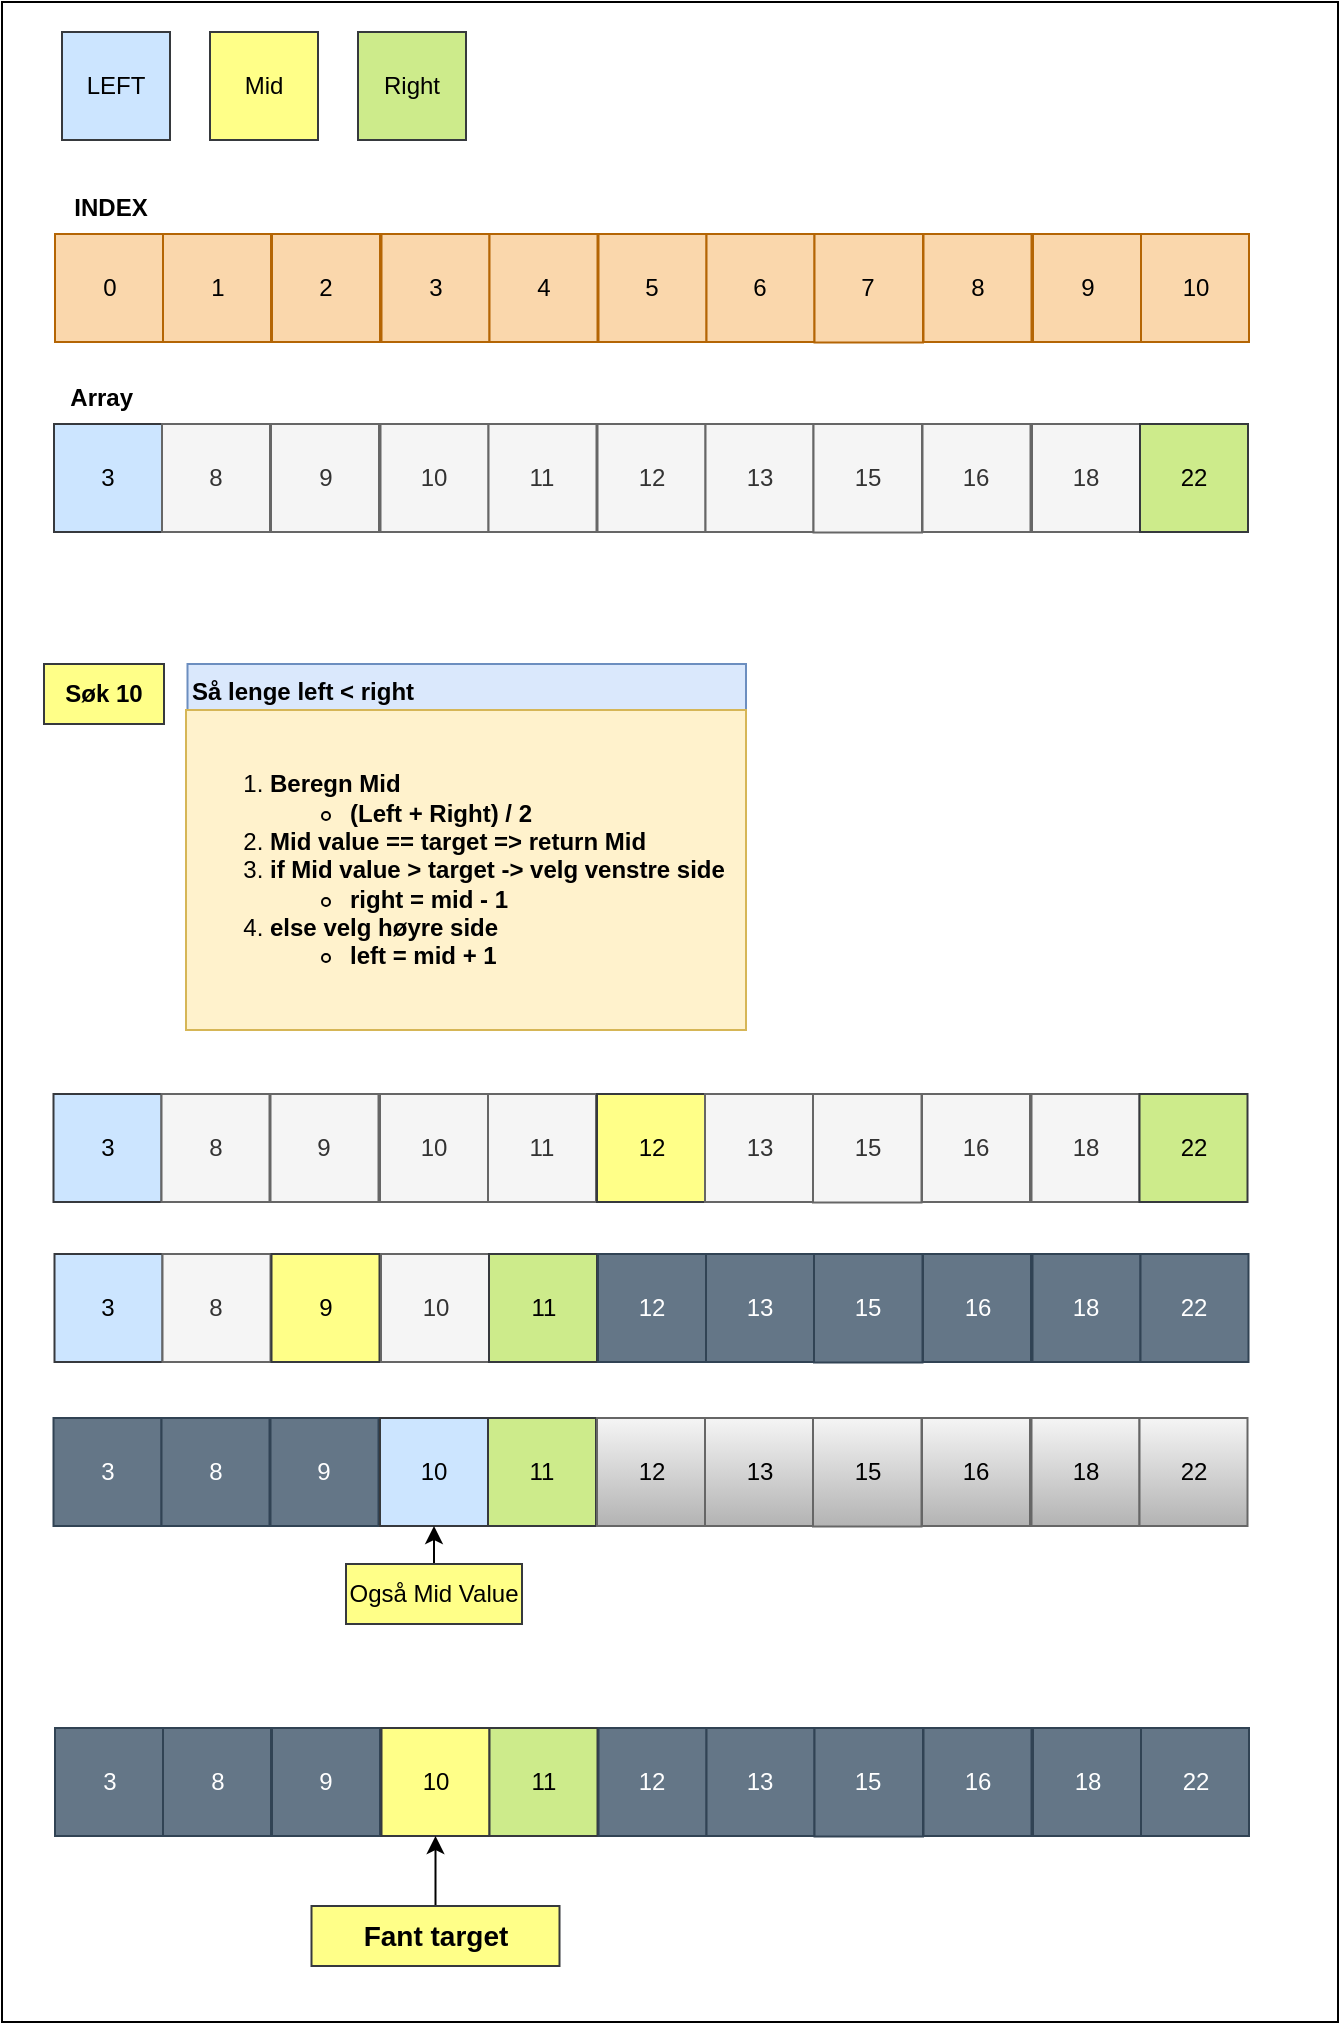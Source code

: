 <mxfile>
    <diagram id="KV6H23iqa5nY0cwmGEIF" name="Page-1">
        <mxGraphModel dx="390" dy="1059" grid="0" gridSize="10" guides="1" tooltips="1" connect="1" arrows="1" fold="1" page="0" pageScale="1" pageWidth="850" pageHeight="1100" math="0" shadow="0">
            <root>
                <mxCell id="0"/>
                <mxCell id="1" parent="0"/>
                <mxCell id="113" value="" style="rounded=0;whiteSpace=wrap;html=1;" vertex="1" parent="1">
                    <mxGeometry x="446" y="-178" width="668" height="1010" as="geometry"/>
                </mxCell>
                <mxCell id="2" value="3" style="whiteSpace=wrap;html=1;aspect=fixed;fillColor=#cce5ff;strokeColor=#36393d;" vertex="1" parent="1">
                    <mxGeometry x="472" y="33" width="54" height="54" as="geometry"/>
                </mxCell>
                <mxCell id="3" value="8" style="whiteSpace=wrap;html=1;aspect=fixed;fillColor=#f5f5f5;fontColor=#333333;strokeColor=#666666;" vertex="1" parent="1">
                    <mxGeometry x="526" y="33" width="54" height="54" as="geometry"/>
                </mxCell>
                <mxCell id="4" value="9" style="whiteSpace=wrap;html=1;aspect=fixed;fillColor=#f5f5f5;fontColor=#333333;strokeColor=#666666;" vertex="1" parent="1">
                    <mxGeometry x="580.5" y="33" width="54" height="54" as="geometry"/>
                </mxCell>
                <mxCell id="5" value="10" style="whiteSpace=wrap;html=1;aspect=fixed;fillColor=#f5f5f5;fontColor=#333333;strokeColor=#666666;" vertex="1" parent="1">
                    <mxGeometry x="635.25" y="33" width="54" height="54" as="geometry"/>
                </mxCell>
                <mxCell id="6" value="11" style="whiteSpace=wrap;html=1;aspect=fixed;fillColor=#f5f5f5;fontColor=#333333;strokeColor=#666666;" vertex="1" parent="1">
                    <mxGeometry x="689.25" y="33" width="54" height="54" as="geometry"/>
                </mxCell>
                <mxCell id="7" value="12" style="whiteSpace=wrap;html=1;aspect=fixed;fillColor=#f5f5f5;strokeColor=#666666;fontColor=#333333;" vertex="1" parent="1">
                    <mxGeometry x="743.75" y="33" width="54" height="54" as="geometry"/>
                </mxCell>
                <mxCell id="8" value="13" style="whiteSpace=wrap;html=1;aspect=fixed;fillColor=#f5f5f5;fontColor=#333333;strokeColor=#666666;" vertex="1" parent="1">
                    <mxGeometry x="797.75" y="33" width="54" height="54" as="geometry"/>
                </mxCell>
                <mxCell id="9" value="15" style="whiteSpace=wrap;html=1;aspect=fixed;fillColor=#f5f5f5;fontColor=#333333;strokeColor=#666666;" vertex="1" parent="1">
                    <mxGeometry x="851.75" y="33" width="54.25" height="54.25" as="geometry"/>
                </mxCell>
                <mxCell id="10" value="16" style="whiteSpace=wrap;html=1;aspect=fixed;fillColor=#f5f5f5;fontColor=#333333;strokeColor=#666666;" vertex="1" parent="1">
                    <mxGeometry x="906.25" y="33" width="54" height="54" as="geometry"/>
                </mxCell>
                <mxCell id="11" value="18" style="whiteSpace=wrap;html=1;aspect=fixed;fillColor=#f5f5f5;fontColor=#333333;strokeColor=#666666;" vertex="1" parent="1">
                    <mxGeometry x="961" y="33" width="54" height="54" as="geometry"/>
                </mxCell>
                <mxCell id="12" value="22" style="whiteSpace=wrap;html=1;aspect=fixed;fillColor=#cdeb8b;strokeColor=#36393d;" vertex="1" parent="1">
                    <mxGeometry x="1015" y="33" width="54" height="54" as="geometry"/>
                </mxCell>
                <mxCell id="13" value="0" style="whiteSpace=wrap;html=1;aspect=fixed;fillColor=#fad7ac;strokeColor=#b46504;" vertex="1" parent="1">
                    <mxGeometry x="472.5" y="-62" width="54" height="54" as="geometry"/>
                </mxCell>
                <mxCell id="14" value="1" style="whiteSpace=wrap;html=1;aspect=fixed;fillColor=#fad7ac;strokeColor=#b46504;" vertex="1" parent="1">
                    <mxGeometry x="526.5" y="-62" width="54" height="54" as="geometry"/>
                </mxCell>
                <mxCell id="15" value="2" style="whiteSpace=wrap;html=1;aspect=fixed;fillColor=#fad7ac;strokeColor=#b46504;" vertex="1" parent="1">
                    <mxGeometry x="581" y="-62" width="54" height="54" as="geometry"/>
                </mxCell>
                <mxCell id="16" value="3" style="whiteSpace=wrap;html=1;aspect=fixed;fillColor=#fad7ac;strokeColor=#b46504;" vertex="1" parent="1">
                    <mxGeometry x="635.75" y="-62" width="54" height="54" as="geometry"/>
                </mxCell>
                <mxCell id="17" value="4" style="whiteSpace=wrap;html=1;aspect=fixed;fillColor=#fad7ac;strokeColor=#b46504;" vertex="1" parent="1">
                    <mxGeometry x="689.75" y="-62" width="54" height="54" as="geometry"/>
                </mxCell>
                <mxCell id="18" value="5" style="whiteSpace=wrap;html=1;aspect=fixed;fillColor=#fad7ac;strokeColor=#b46504;" vertex="1" parent="1">
                    <mxGeometry x="744.25" y="-62" width="54" height="54" as="geometry"/>
                </mxCell>
                <mxCell id="19" value="6" style="whiteSpace=wrap;html=1;aspect=fixed;fillColor=#fad7ac;strokeColor=#b46504;" vertex="1" parent="1">
                    <mxGeometry x="798.25" y="-62" width="54" height="54" as="geometry"/>
                </mxCell>
                <mxCell id="20" value="7" style="whiteSpace=wrap;html=1;aspect=fixed;fillColor=#fad7ac;strokeColor=#b46504;" vertex="1" parent="1">
                    <mxGeometry x="852.25" y="-62" width="54.25" height="54.25" as="geometry"/>
                </mxCell>
                <mxCell id="21" value="8" style="whiteSpace=wrap;html=1;aspect=fixed;fillColor=#fad7ac;strokeColor=#b46504;" vertex="1" parent="1">
                    <mxGeometry x="906.75" y="-62" width="54" height="54" as="geometry"/>
                </mxCell>
                <mxCell id="22" value="9" style="whiteSpace=wrap;html=1;aspect=fixed;fillColor=#fad7ac;strokeColor=#b46504;" vertex="1" parent="1">
                    <mxGeometry x="961.5" y="-62" width="54" height="54" as="geometry"/>
                </mxCell>
                <mxCell id="23" value="10" style="whiteSpace=wrap;html=1;aspect=fixed;fillColor=#fad7ac;strokeColor=#b46504;" vertex="1" parent="1">
                    <mxGeometry x="1015.5" y="-62" width="54" height="54" as="geometry"/>
                </mxCell>
                <mxCell id="24" value="&lt;b&gt;INDEX&lt;/b&gt;" style="text;html=1;align=center;verticalAlign=middle;resizable=0;points=[];autosize=1;strokeColor=none;fillColor=none;" vertex="1" parent="1">
                    <mxGeometry x="472" y="-88" width="55" height="26" as="geometry"/>
                </mxCell>
                <mxCell id="35" value="3" style="whiteSpace=wrap;html=1;aspect=fixed;fillColor=#cce5ff;strokeColor=#36393d;" vertex="1" parent="1">
                    <mxGeometry x="471.75" y="368" width="54" height="54" as="geometry"/>
                </mxCell>
                <mxCell id="36" value="8" style="whiteSpace=wrap;html=1;aspect=fixed;fillColor=#f5f5f5;fontColor=#333333;strokeColor=#666666;" vertex="1" parent="1">
                    <mxGeometry x="525.75" y="368" width="54" height="54" as="geometry"/>
                </mxCell>
                <mxCell id="37" value="9" style="whiteSpace=wrap;html=1;aspect=fixed;fillColor=#f5f5f5;fontColor=#333333;strokeColor=#666666;" vertex="1" parent="1">
                    <mxGeometry x="580.25" y="368" width="54" height="54" as="geometry"/>
                </mxCell>
                <mxCell id="38" value="10" style="whiteSpace=wrap;html=1;aspect=fixed;fillColor=#f5f5f5;fontColor=#333333;strokeColor=#666666;" vertex="1" parent="1">
                    <mxGeometry x="635" y="368" width="54" height="54" as="geometry"/>
                </mxCell>
                <mxCell id="39" value="11" style="whiteSpace=wrap;html=1;aspect=fixed;fillColor=#f5f5f5;fontColor=#333333;strokeColor=#666666;" vertex="1" parent="1">
                    <mxGeometry x="689" y="368" width="54" height="54" as="geometry"/>
                </mxCell>
                <mxCell id="40" value="12" style="whiteSpace=wrap;html=1;aspect=fixed;fillColor=#ffff88;strokeColor=#36393d;" vertex="1" parent="1">
                    <mxGeometry x="743.5" y="368" width="54" height="54" as="geometry"/>
                </mxCell>
                <mxCell id="41" value="13" style="whiteSpace=wrap;html=1;aspect=fixed;fillColor=#f5f5f5;fontColor=#333333;strokeColor=#666666;" vertex="1" parent="1">
                    <mxGeometry x="797.5" y="368" width="54" height="54" as="geometry"/>
                </mxCell>
                <mxCell id="42" value="15" style="whiteSpace=wrap;html=1;aspect=fixed;fillColor=#f5f5f5;fontColor=#333333;strokeColor=#666666;" vertex="1" parent="1">
                    <mxGeometry x="851.5" y="368" width="54.25" height="54.25" as="geometry"/>
                </mxCell>
                <mxCell id="43" value="16" style="whiteSpace=wrap;html=1;aspect=fixed;fillColor=#f5f5f5;fontColor=#333333;strokeColor=#666666;" vertex="1" parent="1">
                    <mxGeometry x="906" y="368" width="54" height="54" as="geometry"/>
                </mxCell>
                <mxCell id="44" value="18" style="whiteSpace=wrap;html=1;aspect=fixed;fillColor=#f5f5f5;fontColor=#333333;strokeColor=#666666;" vertex="1" parent="1">
                    <mxGeometry x="960.75" y="368" width="54" height="54" as="geometry"/>
                </mxCell>
                <mxCell id="45" value="22" style="whiteSpace=wrap;html=1;aspect=fixed;fillColor=#cdeb8b;strokeColor=#36393d;" vertex="1" parent="1">
                    <mxGeometry x="1014.75" y="368" width="54" height="54" as="geometry"/>
                </mxCell>
                <mxCell id="65" value="LEFT" style="whiteSpace=wrap;html=1;aspect=fixed;fillColor=#cce5ff;strokeColor=#36393d;" vertex="1" parent="1">
                    <mxGeometry x="476" y="-163" width="54" height="54" as="geometry"/>
                </mxCell>
                <mxCell id="66" value="Right" style="whiteSpace=wrap;html=1;aspect=fixed;fillColor=#cdeb8b;strokeColor=#36393d;" vertex="1" parent="1">
                    <mxGeometry x="624" y="-163" width="54" height="54" as="geometry"/>
                </mxCell>
                <mxCell id="67" value="Mid" style="whiteSpace=wrap;html=1;aspect=fixed;fillColor=#ffff88;strokeColor=#36393d;" vertex="1" parent="1">
                    <mxGeometry x="550" y="-163" width="54" height="54" as="geometry"/>
                </mxCell>
                <mxCell id="68" value="" style="group" vertex="1" connectable="0" parent="1">
                    <mxGeometry x="538" y="153" width="280" height="183" as="geometry"/>
                </mxCell>
                <mxCell id="33" value="&lt;b&gt;Så lenge left &amp;lt; right&lt;/b&gt;" style="text;html=1;align=left;verticalAlign=top;whiteSpace=wrap;rounded=0;fillColor=#dae8fc;strokeColor=#6c8ebf;" vertex="1" parent="68">
                    <mxGeometry x="0.75" width="279.25" height="183" as="geometry"/>
                </mxCell>
                <mxCell id="63" value="&lt;ol&gt;&lt;li&gt;&lt;b&gt;Beregn Mid&lt;/b&gt;&lt;/li&gt;&lt;ul&gt;&lt;li&gt;&lt;b&gt;(Left + Right) / 2&lt;/b&gt;&lt;/li&gt;&lt;/ul&gt;&lt;li&gt;&lt;b&gt;Mid value == target =&amp;gt; return Mid&lt;/b&gt;&lt;/li&gt;&lt;li&gt;&lt;b&gt;if Mid value &amp;gt; target -&amp;gt; velg venstre side&lt;/b&gt;&lt;/li&gt;&lt;ul&gt;&lt;li&gt;&lt;b&gt;right = mid - 1&lt;/b&gt;&lt;/li&gt;&lt;/ul&gt;&lt;li&gt;&lt;b&gt;else velg høyre side&lt;/b&gt;&lt;/li&gt;&lt;ul&gt;&lt;li&gt;&lt;b&gt;left = mid + 1&lt;/b&gt;&lt;/li&gt;&lt;/ul&gt;&lt;/ol&gt;" style="text;html=1;align=left;verticalAlign=middle;whiteSpace=wrap;rounded=0;fillColor=#fff2cc;strokeColor=#d6b656;" vertex="1" parent="68">
                    <mxGeometry y="23" width="280" height="160" as="geometry"/>
                </mxCell>
                <mxCell id="69" value="&lt;b&gt;Søk 10&lt;/b&gt;" style="text;html=1;align=center;verticalAlign=middle;whiteSpace=wrap;rounded=0;fillColor=#ffff88;strokeColor=#36393d;" vertex="1" parent="1">
                    <mxGeometry x="467" y="153" width="60" height="30" as="geometry"/>
                </mxCell>
                <mxCell id="70" value="3" style="whiteSpace=wrap;html=1;aspect=fixed;fillColor=#cce5ff;strokeColor=#36393d;" vertex="1" parent="1">
                    <mxGeometry x="472.25" y="448" width="54" height="54" as="geometry"/>
                </mxCell>
                <mxCell id="71" value="8" style="whiteSpace=wrap;html=1;aspect=fixed;fillColor=#f5f5f5;fontColor=#333333;strokeColor=#666666;" vertex="1" parent="1">
                    <mxGeometry x="526.25" y="448" width="54" height="54" as="geometry"/>
                </mxCell>
                <mxCell id="72" value="9" style="whiteSpace=wrap;html=1;aspect=fixed;fillColor=#ffff88;strokeColor=#36393d;" vertex="1" parent="1">
                    <mxGeometry x="580.75" y="448" width="54" height="54" as="geometry"/>
                </mxCell>
                <mxCell id="73" value="10" style="whiteSpace=wrap;html=1;aspect=fixed;fillColor=#f5f5f5;fontColor=#333333;strokeColor=#666666;" vertex="1" parent="1">
                    <mxGeometry x="635.5" y="448" width="54" height="54" as="geometry"/>
                </mxCell>
                <mxCell id="74" value="11" style="whiteSpace=wrap;html=1;aspect=fixed;fillColor=#cdeb8b;strokeColor=#36393d;" vertex="1" parent="1">
                    <mxGeometry x="689.5" y="448" width="54" height="54" as="geometry"/>
                </mxCell>
                <mxCell id="75" value="12" style="whiteSpace=wrap;html=1;aspect=fixed;fillColor=#647687;strokeColor=#314354;fontColor=#ffffff;" vertex="1" parent="1">
                    <mxGeometry x="744" y="448" width="54" height="54" as="geometry"/>
                </mxCell>
                <mxCell id="76" value="13" style="whiteSpace=wrap;html=1;aspect=fixed;fillColor=#647687;strokeColor=#314354;fontColor=#ffffff;" vertex="1" parent="1">
                    <mxGeometry x="798" y="448" width="54" height="54" as="geometry"/>
                </mxCell>
                <mxCell id="77" value="15" style="whiteSpace=wrap;html=1;aspect=fixed;fillColor=#647687;strokeColor=#314354;fontColor=#ffffff;" vertex="1" parent="1">
                    <mxGeometry x="852" y="448" width="54.25" height="54.25" as="geometry"/>
                </mxCell>
                <mxCell id="78" value="16" style="whiteSpace=wrap;html=1;aspect=fixed;fillColor=#647687;strokeColor=#314354;fontColor=#ffffff;" vertex="1" parent="1">
                    <mxGeometry x="906.5" y="448" width="54" height="54" as="geometry"/>
                </mxCell>
                <mxCell id="79" value="18" style="whiteSpace=wrap;html=1;aspect=fixed;fillColor=#647687;strokeColor=#314354;fontColor=#ffffff;" vertex="1" parent="1">
                    <mxGeometry x="961.25" y="448" width="54" height="54" as="geometry"/>
                </mxCell>
                <mxCell id="80" value="22" style="whiteSpace=wrap;html=1;aspect=fixed;fillColor=#647687;strokeColor=#314354;fontColor=#ffffff;" vertex="1" parent="1">
                    <mxGeometry x="1015.25" y="448" width="54" height="54" as="geometry"/>
                </mxCell>
                <mxCell id="81" value="3" style="whiteSpace=wrap;html=1;aspect=fixed;fillColor=#647687;strokeColor=#314354;fontColor=#ffffff;" vertex="1" parent="1">
                    <mxGeometry x="471.75" y="530" width="54" height="54" as="geometry"/>
                </mxCell>
                <mxCell id="82" value="8" style="whiteSpace=wrap;html=1;aspect=fixed;fillColor=#647687;strokeColor=#314354;fontColor=#ffffff;" vertex="1" parent="1">
                    <mxGeometry x="525.75" y="530" width="54" height="54" as="geometry"/>
                </mxCell>
                <mxCell id="83" value="9" style="whiteSpace=wrap;html=1;aspect=fixed;fillColor=#647687;strokeColor=#314354;fontColor=#ffffff;" vertex="1" parent="1">
                    <mxGeometry x="580.25" y="530" width="54" height="54" as="geometry"/>
                </mxCell>
                <mxCell id="84" value="10" style="whiteSpace=wrap;html=1;aspect=fixed;fillColor=#cce5ff;strokeColor=#36393d;" vertex="1" parent="1">
                    <mxGeometry x="635" y="530" width="54" height="54" as="geometry"/>
                </mxCell>
                <mxCell id="85" value="11" style="whiteSpace=wrap;html=1;aspect=fixed;fillColor=#cdeb8b;strokeColor=#36393d;" vertex="1" parent="1">
                    <mxGeometry x="689" y="530" width="54" height="54" as="geometry"/>
                </mxCell>
                <mxCell id="86" value="12" style="whiteSpace=wrap;html=1;aspect=fixed;fillColor=#f5f5f5;strokeColor=#666666;gradientColor=#b3b3b3;" vertex="1" parent="1">
                    <mxGeometry x="743.5" y="530" width="54" height="54" as="geometry"/>
                </mxCell>
                <mxCell id="87" value="13" style="whiteSpace=wrap;html=1;aspect=fixed;fillColor=#f5f5f5;strokeColor=#666666;gradientColor=#b3b3b3;" vertex="1" parent="1">
                    <mxGeometry x="797.5" y="530" width="54" height="54" as="geometry"/>
                </mxCell>
                <mxCell id="88" value="15" style="whiteSpace=wrap;html=1;aspect=fixed;fillColor=#f5f5f5;strokeColor=#666666;gradientColor=#b3b3b3;" vertex="1" parent="1">
                    <mxGeometry x="851.5" y="530" width="54.25" height="54.25" as="geometry"/>
                </mxCell>
                <mxCell id="89" value="16" style="whiteSpace=wrap;html=1;aspect=fixed;fillColor=#f5f5f5;strokeColor=#666666;gradientColor=#b3b3b3;" vertex="1" parent="1">
                    <mxGeometry x="906" y="530" width="54" height="54" as="geometry"/>
                </mxCell>
                <mxCell id="90" value="18" style="whiteSpace=wrap;html=1;aspect=fixed;fillColor=#f5f5f5;strokeColor=#666666;gradientColor=#b3b3b3;" vertex="1" parent="1">
                    <mxGeometry x="960.75" y="530" width="54" height="54" as="geometry"/>
                </mxCell>
                <mxCell id="91" value="22" style="whiteSpace=wrap;html=1;aspect=fixed;fillColor=#f5f5f5;strokeColor=#666666;gradientColor=#b3b3b3;" vertex="1" parent="1">
                    <mxGeometry x="1014.75" y="530" width="54" height="54" as="geometry"/>
                </mxCell>
                <mxCell id="92" value="" style="endArrow=classic;html=1;" edge="1" parent="1" source="112" target="84">
                    <mxGeometry width="50" height="50" relative="1" as="geometry">
                        <mxPoint x="660" y="606" as="sourcePoint"/>
                        <mxPoint x="656" y="584" as="targetPoint"/>
                    </mxGeometry>
                </mxCell>
                <mxCell id="94" value="3" style="whiteSpace=wrap;html=1;aspect=fixed;fillColor=#647687;strokeColor=#314354;fontColor=#ffffff;" vertex="1" parent="1">
                    <mxGeometry x="472.5" y="685" width="54" height="54" as="geometry"/>
                </mxCell>
                <mxCell id="95" value="8" style="whiteSpace=wrap;html=1;aspect=fixed;fillColor=#647687;strokeColor=#314354;fontColor=#ffffff;" vertex="1" parent="1">
                    <mxGeometry x="526.5" y="685" width="54" height="54" as="geometry"/>
                </mxCell>
                <mxCell id="96" value="9" style="whiteSpace=wrap;html=1;aspect=fixed;fillColor=#647687;strokeColor=#314354;fontColor=#ffffff;" vertex="1" parent="1">
                    <mxGeometry x="581" y="685" width="54" height="54" as="geometry"/>
                </mxCell>
                <mxCell id="97" value="10" style="whiteSpace=wrap;html=1;aspect=fixed;fillColor=#ffff88;strokeColor=#36393d;" vertex="1" parent="1">
                    <mxGeometry x="635.75" y="685" width="54" height="54" as="geometry"/>
                </mxCell>
                <mxCell id="98" value="11" style="whiteSpace=wrap;html=1;aspect=fixed;fillColor=#cdeb8b;strokeColor=#36393d;" vertex="1" parent="1">
                    <mxGeometry x="689.75" y="685" width="54" height="54" as="geometry"/>
                </mxCell>
                <mxCell id="99" value="12" style="whiteSpace=wrap;html=1;aspect=fixed;fillColor=#647687;strokeColor=#314354;fontColor=#ffffff;" vertex="1" parent="1">
                    <mxGeometry x="744.25" y="685" width="54" height="54" as="geometry"/>
                </mxCell>
                <mxCell id="100" value="13" style="whiteSpace=wrap;html=1;aspect=fixed;fillColor=#647687;strokeColor=#314354;fontColor=#ffffff;" vertex="1" parent="1">
                    <mxGeometry x="798.25" y="685" width="54" height="54" as="geometry"/>
                </mxCell>
                <mxCell id="101" value="15" style="whiteSpace=wrap;html=1;aspect=fixed;fillColor=#647687;strokeColor=#314354;fontColor=#ffffff;" vertex="1" parent="1">
                    <mxGeometry x="852.25" y="685" width="54.25" height="54.25" as="geometry"/>
                </mxCell>
                <mxCell id="102" value="16" style="whiteSpace=wrap;html=1;aspect=fixed;fillColor=#647687;strokeColor=#314354;fontColor=#ffffff;" vertex="1" parent="1">
                    <mxGeometry x="906.75" y="685" width="54" height="54" as="geometry"/>
                </mxCell>
                <mxCell id="103" value="18" style="whiteSpace=wrap;html=1;aspect=fixed;fillColor=#647687;strokeColor=#314354;fontColor=#ffffff;" vertex="1" parent="1">
                    <mxGeometry x="961.5" y="685" width="54" height="54" as="geometry"/>
                </mxCell>
                <mxCell id="104" value="22" style="whiteSpace=wrap;html=1;aspect=fixed;fillColor=#647687;strokeColor=#314354;fontColor=#ffffff;" vertex="1" parent="1">
                    <mxGeometry x="1015.5" y="685" width="54" height="54" as="geometry"/>
                </mxCell>
                <mxCell id="107" value="&lt;b&gt;Array&amp;nbsp;&lt;/b&gt;" style="text;html=1;align=center;verticalAlign=middle;resizable=0;points=[];autosize=1;strokeColor=none;fillColor=none;" vertex="1" parent="1">
                    <mxGeometry x="470" y="7" width="53" height="26" as="geometry"/>
                </mxCell>
                <mxCell id="109" value="" style="endArrow=classic;html=1;" edge="1" parent="1" source="110" target="97">
                    <mxGeometry width="50" height="50" relative="1" as="geometry">
                        <mxPoint x="665" y="783" as="sourcePoint"/>
                        <mxPoint x="785" y="603" as="targetPoint"/>
                    </mxGeometry>
                </mxCell>
                <mxCell id="110" value="&lt;b&gt;&lt;font style=&quot;font-size: 14px;&quot;&gt;Fant target&lt;/font&gt;&lt;/b&gt;" style="text;html=1;align=center;verticalAlign=middle;whiteSpace=wrap;rounded=0;fillColor=#ffff88;strokeColor=#36393d;" vertex="1" parent="1">
                    <mxGeometry x="600.75" y="774" width="124" height="30" as="geometry"/>
                </mxCell>
                <mxCell id="112" value="Også Mid Value" style="text;html=1;align=center;verticalAlign=middle;whiteSpace=wrap;rounded=0;fillColor=#ffff88;strokeColor=#36393d;" vertex="1" parent="1">
                    <mxGeometry x="618" y="603" width="88" height="30" as="geometry"/>
                </mxCell>
            </root>
        </mxGraphModel>
    </diagram>
</mxfile>